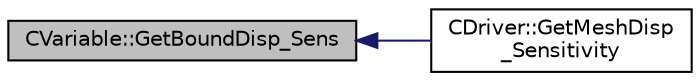 digraph "CVariable::GetBoundDisp_Sens"
{
  edge [fontname="Helvetica",fontsize="10",labelfontname="Helvetica",labelfontsize="10"];
  node [fontname="Helvetica",fontsize="10",shape=record];
  rankdir="LR";
  Node684 [label="CVariable::GetBoundDisp_Sens",height=0.2,width=0.4,color="black", fillcolor="grey75", style="filled", fontcolor="black"];
  Node684 -> Node685 [dir="back",color="midnightblue",fontsize="10",style="solid",fontname="Helvetica"];
  Node685 [label="CDriver::GetMeshDisp\l_Sensitivity",height=0.2,width=0.4,color="black", fillcolor="white", style="filled",URL="$class_c_driver.html#ab4978ee48be9fa5f47071734bce79032",tooltip="Return the sensitivities of the mesh boundary vertices. "];
}
